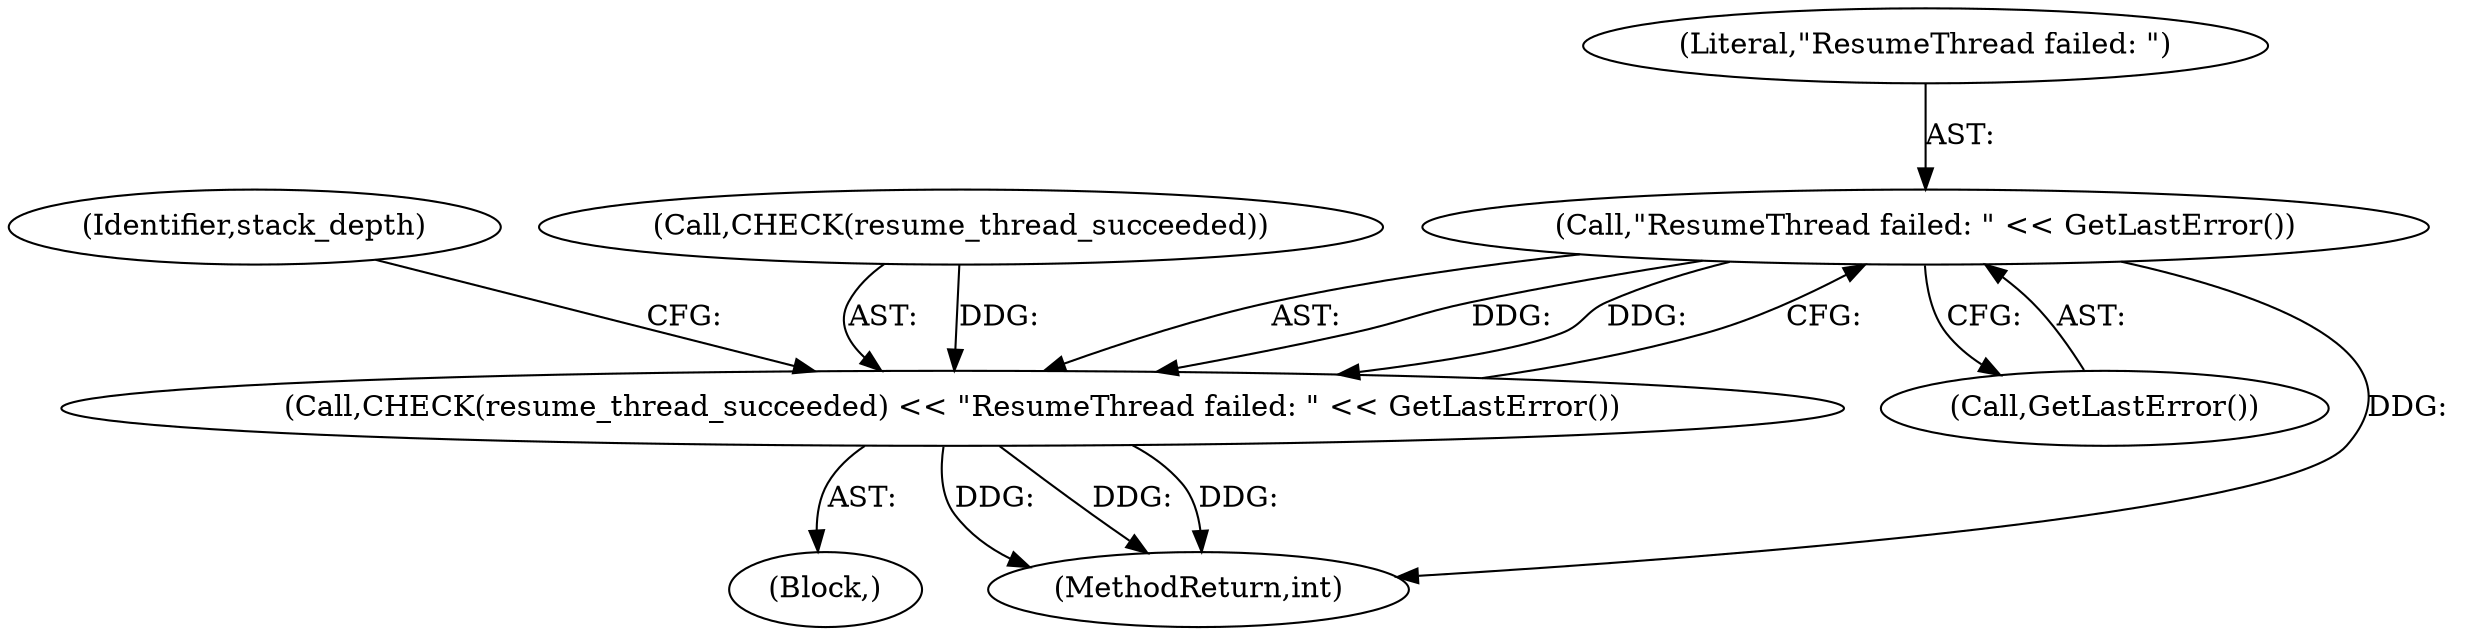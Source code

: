 digraph "0_Chrome_0fb75f1e468fe9054be3b3d3d5b9bf9a66e4199d_2@API" {
"1000150" [label="(Call,\"ResumeThread failed: \" << GetLastError())"];
"1000147" [label="(Call,CHECK(resume_thread_succeeded) << \"ResumeThread failed: \" << GetLastError())"];
"1000150" [label="(Call,\"ResumeThread failed: \" << GetLastError())"];
"1000152" [label="(Call,GetLastError())"];
"1000115" [label="(Block,)"];
"1000154" [label="(Identifier,stack_depth)"];
"1000151" [label="(Literal,\"ResumeThread failed: \")"];
"1000147" [label="(Call,CHECK(resume_thread_succeeded) << \"ResumeThread failed: \" << GetLastError())"];
"1000148" [label="(Call,CHECK(resume_thread_succeeded))"];
"1000155" [label="(MethodReturn,int)"];
"1000150" -> "1000147"  [label="AST: "];
"1000150" -> "1000152"  [label="CFG: "];
"1000151" -> "1000150"  [label="AST: "];
"1000152" -> "1000150"  [label="AST: "];
"1000147" -> "1000150"  [label="CFG: "];
"1000150" -> "1000155"  [label="DDG: "];
"1000150" -> "1000147"  [label="DDG: "];
"1000150" -> "1000147"  [label="DDG: "];
"1000147" -> "1000115"  [label="AST: "];
"1000148" -> "1000147"  [label="AST: "];
"1000154" -> "1000147"  [label="CFG: "];
"1000147" -> "1000155"  [label="DDG: "];
"1000147" -> "1000155"  [label="DDG: "];
"1000147" -> "1000155"  [label="DDG: "];
"1000148" -> "1000147"  [label="DDG: "];
}

